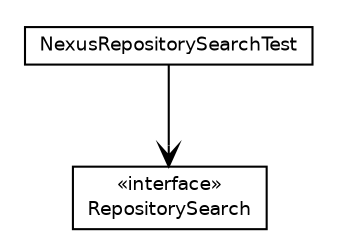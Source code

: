 #!/usr/local/bin/dot
#
# Class diagram 
# Generated by UmlGraph version 4.6 (http://www.spinellis.gr/sw/umlgraph)
#

digraph G {
	edge [fontname="Helvetica",fontsize=10,labelfontname="Helvetica",labelfontsize=10];
	node [fontname="Helvetica",fontsize=10,shape=plaintext];
	// org.apache.archiva.indexer.search.NexusRepositorySearchTest
	c5536 [label=<<table border="0" cellborder="1" cellspacing="0" cellpadding="2" port="p" href="./NexusRepositorySearchTest.html">
		<tr><td><table border="0" cellspacing="0" cellpadding="1">
			<tr><td> NexusRepositorySearchTest </td></tr>
		</table></td></tr>
		</table>>, fontname="Helvetica", fontcolor="black", fontsize=9.0];
	// org.apache.archiva.indexer.search.NexusRepositorySearchTest NAVASSOC org.apache.archiva.indexer.search.RepositorySearch
	c5536:p -> c5636:p [taillabel="", label="", headlabel="", fontname="Helvetica", fontcolor="black", fontsize=10.0, color="black", arrowhead=open];
	// org.apache.archiva.indexer.search.RepositorySearch
	c5636 [label=<<table border="0" cellborder="1" cellspacing="0" cellpadding="2" port="p" href="http://java.sun.com/j2se/1.4.2/docs/api/org/apache/archiva/indexer/search/RepositorySearch.html">
		<tr><td><table border="0" cellspacing="0" cellpadding="1">
			<tr><td> &laquo;interface&raquo; </td></tr>
			<tr><td> RepositorySearch </td></tr>
		</table></td></tr>
		</table>>, fontname="Helvetica", fontcolor="black", fontsize=9.0];
}

